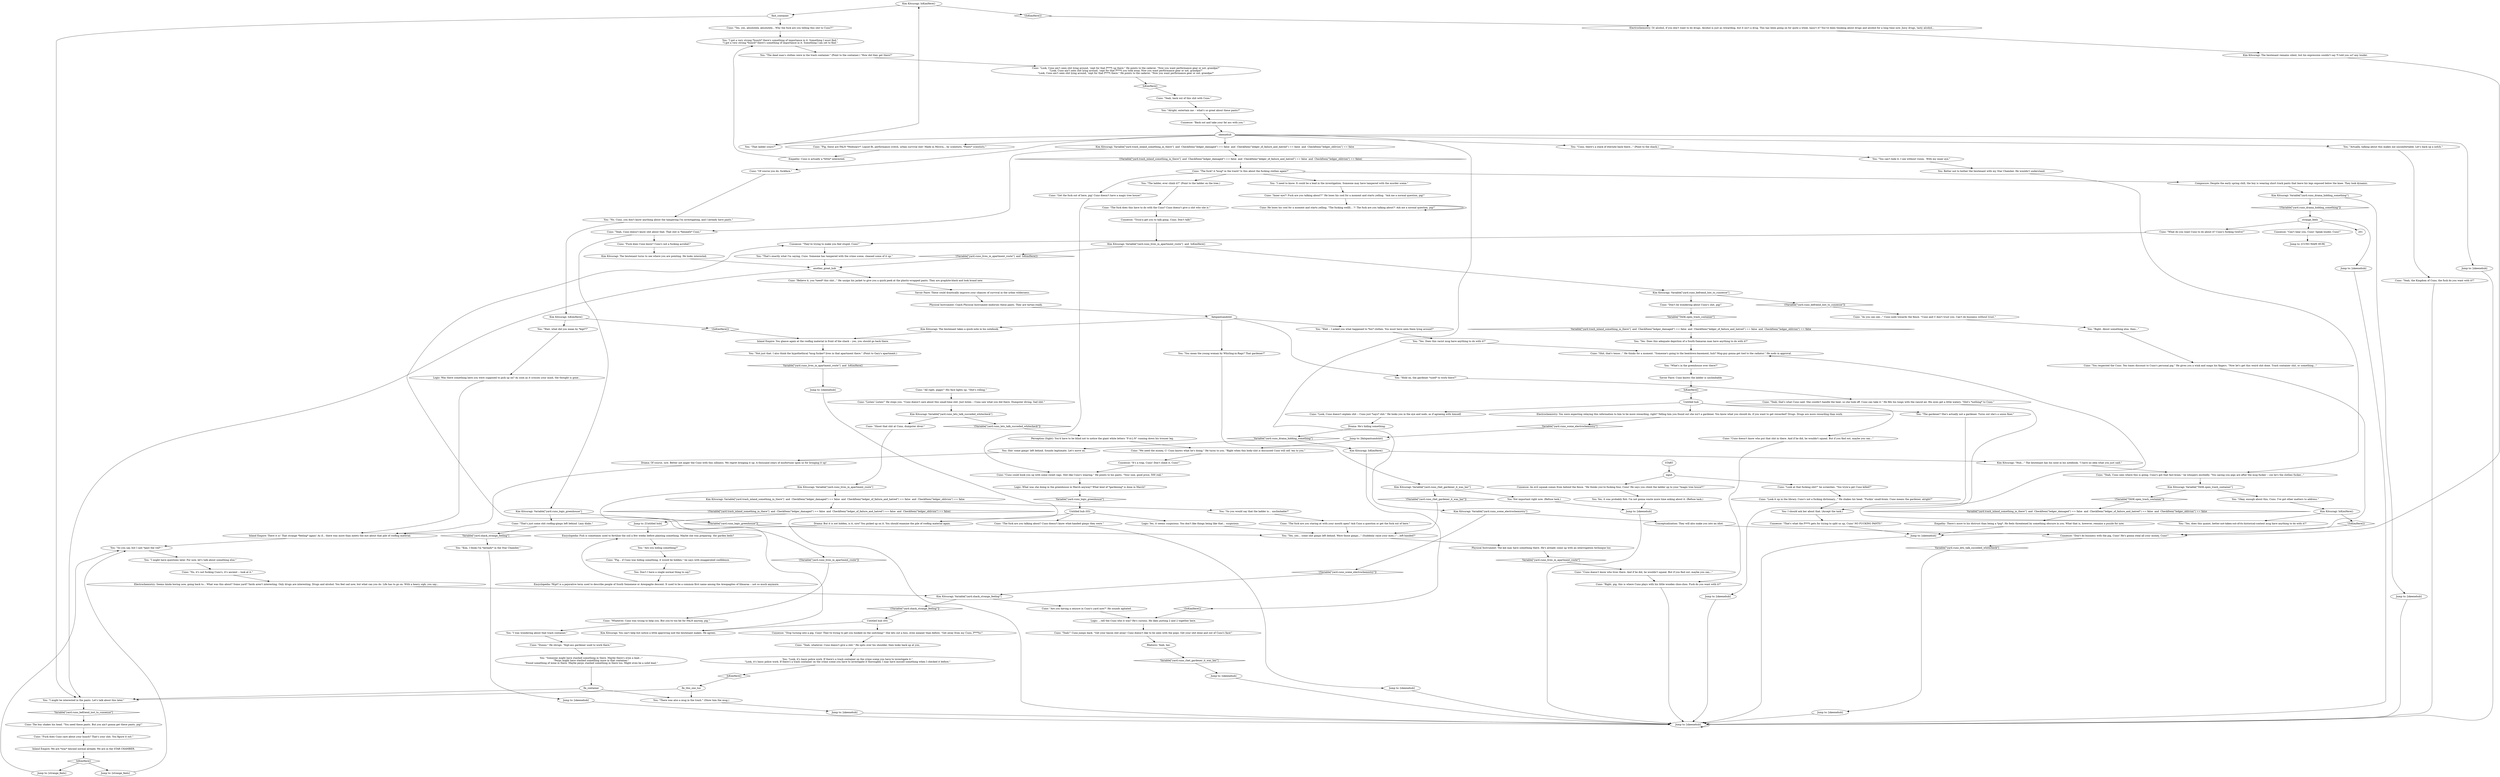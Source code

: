 # YARD / CUNO SCENE
# * Ask Cuno about the yard.
# ==================================================
digraph G {
	  0 [label="START"];
	  1 [label="input"];
	  2 [label="Cuno: The boy shakes his head. \"You need these pants. But you ain't gonna get these pants, pig!\""];
	  3 [label="Physical Instrument: Coach Physical Instrument endorses these pants. They are tartan-ready."];
	  4 [label="Savoir Faire: These could drastically improve your chances of survival in the urban wilderness."];
	  5 [label="You: \"Cuno, there's a stack of eternite back there...\" (Point to the shack.)"];
	  6 [label="Cuno: \"Yeah, that's what Cuno said. She couldn't handle the heat, so she took off. Cuno can take it.\" He fills his lungs with the rancid air. His eyes get a little watery. \"Shit's *nothing* to Cuno.\""];
	  7 [label="Drama: Of course, sire. Better not anger the Cuno with this silliness. We regret bringing it up. A thousand years of misfortune upon us for bringing it up!"];
	  8 [label="Cuno: \"Pig... if Cuno was hiding something, it would be hidden,\" he says with exaggerated confidence."];
	  9 [label="Cuno: \"Cuno doesn't know who lives there. And if he did, he wouldn't squeal. But if you find out, maybe you can...\""];
	  10 [label="Cuno: \"All right, piggo!\" His face lights up. \"Shit's rolling.\""];
	  11 [label="Cuno: \"As you can see...\" Cuno nods towards the fence. \"Cuno and C don't trust you. Can't do business without trust.\""];
	  12 [label="Perception (Sight): You'd have to be blind not to notice the giant white letters \"F-A-L-N\" running down his trouser leg."];
	  13 [label="Kim Kitsuragi: Variable[\"yard.cuno_drama_hidding_something\"]"];
	  14 [label="Variable[\"yard.cuno_drama_hidding_something\"]", shape=diamond];
	  15 [label="!(Variable[\"yard.cuno_drama_hidding_something\"])", shape=diamond];
	  16 [label="Jump to: [skeenehub]"];
	  17 [label="You: \"Not just that. I also think the hypothethical *mug fucker* lives in that apartment there.\" (Point to Gary's apartment.)"];
	  18 [label="Cunoesse: \"Stop turning into a pig, Cuno! They're trying to get you hooked on the snitching!\" She lets out a hiss, even meaner than before. \"Get away from my Cuno, f****ts!\""];
	  19 [label="Cuno: \"Yeah!\" Cuno jumps back. \"Get your bacon shit away! Cuno doesn't like to be seen with the popo. Get your shit done and out of Cuno's face!\""];
	  20 [label="Cuno: \"Yeah, whatever. Cuno doesn't give a shit.\" He spits over his shoulder, then looks back up at you."];
	  21 [label="Cuno: \"No, it's not fucking Cuno's, it's ancient -- look at it.\""];
	  22 [label="Kim Kitsuragi: IsKimHere()"];
	  23 [label="IsKimHere()", shape=diamond];
	  24 [label="!(IsKimHere())", shape=diamond];
	  25 [label="fixit_container"];
	  26 [label="Cuno: \"The fuck? A *mug* in the trash? Is this about the fucking clothes again?\""];
	  27 [label="Jump to: [skeenehub]"];
	  28 [label="Rhetoric: Yeah, her."];
	  29 [label="Drama: He's hiding something."];
	  30 [label="Untitled hub (05)"];
	  31 [label="Jump to: [CUNO MAIN HUB]"];
	  32 [label="You: \"Look, it's basic police work. If there's a trash container on the crime scene you have to investigate it.\"\n\"Look, it's basic police work. If there's a trash container on the crime scene you have to investigate it thoroughly. I may have missed something when I checked it before.\""];
	  33 [label="Cuno: \"Believe it, you *need* this shit...\" He unzips his jacket to give you a quick peek at the plastic-wrapped pants. They are graphite-black and look brand new."];
	  34 [label="Empathy: Cuno is actually a *little* interested."];
	  35 [label="Inland Empire: We are *way* beyond normal already. We are in the STAR CHAMBER."];
	  36 [label="Encyclopedia: *Kipt* is a pejorative term used to describe people of South Semenese or Areopagite descent. It used to be a common first name among the Areopagites of Iilmaraa -- not so much anymore."];
	  37 [label="You: \"Someone might have stashed something in there. Maybe there's even a lead...\"\n\"Perps might have stashed something more in that container.\"\n\"Found something of mine in there. Maybe perps stashed something in there too. Might even be a solid lead.\""];
	  38 [label="Cuno: \"Yes, yes, absolutely, absolutely... Why the fuck are you telling this shit to Cuno?!\""];
	  39 [label="fix_container"];
	  40 [label="You: \"Yes. Does this adequate depiction of a South-Samaran man have anything to do with it?\""];
	  41 [label="You: \"I need to know. It could be a lead in the investigation. Someone may have tampered with the murder scene.\""];
	  42 [label="Kim Kitsuragi: Variable[\"yard.cuno_logic_greenhouse\"]"];
	  43 [label="Variable[\"yard.cuno_logic_greenhouse\"]", shape=diamond];
	  44 [label="!(Variable[\"yard.cuno_logic_greenhouse\"])", shape=diamond];
	  45 [label="Cuno: \"That's just some shit roofing-gimps left behind. Lazy dinks.\""];
	  46 [label="You: \"You can't hide it, I see without vision.  With my inner eye.\""];
	  47 [label="Cuno: \"What do you want Cuno to do about it? Cuno's fucking twelve!\""];
	  48 [label="Electrochemistry: Or alcohol, if you don't want to do drugs. Alcohol is just as rewarding, but it isn't a drug. This has been going on for quite a while, hasn't it? You've been thinking about drugs and alcohol for a long time now. Juicy drugs, tasty alcohol..."];
	  49 [label="Jump to: [falnpantsandshit]"];
	  50 [label="Cunoesse: \"Don't do business with the pig, Cuno! He's gonna steal all your money, Cuno!\""];
	  51 [label="Cuno: \"Listen! Listen!\" He stops you. \"Cuno doesn't care about this small-time shit. Just listen -- Cuno saw what you did there. Dumpster diving. Sad shit.\""];
	  52 [label="Cuno: \"Inner eye?! Fuck are you talking about?!\" He loses his cool for a moment and starts yelling. \"Ask me a normal question, pig!\""];
	  53 [label="You: Better not to bother the lieutenant with my Star Chamber. He wouldn't understand."];
	  54 [label="Jump to: [strange_feels]"];
	  55 [label="Logic: ...tell the Cuno who it was? He's curious. He likes putting 2 and 2 together here."];
	  56 [label="Cuno: \"Right, pig, this is where Cuno plays with his little wooden choo-choo. Fuck do you want with it?\""];
	  57 [label="Cunoesse: An evil squeak comes from behind the fence. \"He thinks you're fucking four, Cuno! He says you climb the ladder up to your *magic tree house*!\""];
	  58 [label="Electrochemistry: Seems kinda boring now, going back to... What was this about? Some yard? Yards aren't interesting. Only drugs are interesting. Drugs and alcohol. You feel sad now, but what can you do. Life has to go on. With a heavy sigh, you say..."];
	  59 [label="Kim Kitsuragi: The lieutenant remains silent, but his expression couldn't say *I told you so* any louder."];
	  60 [label="Cuno: \"Yeah, back out of this shit with Cuno.\""];
	  61 [label="Cuno: \"Yeah, the Kingdom of Cuno, the fuck do you want with it?\""];
	  62 [label="Cuno: \"Look at that fucking shit?\" he screeches. \"You tryin'a get Cuno killed?\""];
	  63 [label="Cuno: \"The fuck does this have to do with the Cuno? Cuno doesn't give a shit who she is.\""];
	  64 [label="Jump to: [skeenehub]"];
	  65 [label="Kim Kitsuragi: Variable[\"yard.cuno_lives_in_apartment_route\"]"];
	  66 [label="Variable[\"yard.cuno_lives_in_apartment_route\"]", shape=diamond];
	  67 [label="!(Variable[\"yard.cuno_lives_in_apartment_route\"])", shape=diamond];
	  68 [label="Kim Kitsuragi: Variable[\"yard.trash_inland_something_in_there\"]  and  CheckItem(\"ledger_damaged\") == false  and  CheckItem(\"ledger_of_failure_and_hatred\") == false  and  CheckItem(\"ledger_oblivion\") == false"];
	  69 [label="Variable[\"yard.trash_inland_something_in_there\"]  and  CheckItem(\"ledger_damaged\") == false  and  CheckItem(\"ledger_of_failure_and_hatred\") == false  and  CheckItem(\"ledger_oblivion\") == false", shape=diamond];
	  70 [label="!(Variable[\"yard.trash_inland_something_in_there\"]  and  CheckItem(\"ledger_damaged\") == false  and  CheckItem(\"ledger_of_failure_and_hatred\") == false  and  CheckItem(\"ledger_oblivion\") == false)", shape=diamond];
	  71 [label="You: \"So you would say that the ladder is... unclimbable?\""];
	  72 [label="Cuno: \"Look it up in the library. Cuno's not a fucking dictionary...\" He shakes his head. \"Fuckin' small-brain. Cuno means the gardener, alright?\""];
	  73 [label="Logic: Was there something here you were supposed to pick up on? As soon as it crosses your mind, the thought is gone..."];
	  74 [label="strange_feels"];
	  75 [label="You: \"So you say, but I saw *past the veil*.\""];
	  76 [label="Jump to: [skeenehub]"];
	  77 [label="Jump to: [skeenehub]"];
	  78 [label="skeenehub"];
	  79 [label="Jump to: [skeenehub]"];
	  80 [label="You: \"No. Cuno, you don't know anything about the tampering I'm investigating, and I already have pants.\""];
	  81 [label="You: \"Wait -- I asked you what happened to *his* clothes. You must have seen them lying around?\""];
	  82 [label="You: \"Hold on, the gardener *used* to work there?\""];
	  83 [label="Cuno: \"Cuno doesn't know who put that shit in there. And if he did, he wouldn't squeal. But if you find out, maybe you can...\""];
	  84 [label="Cuno: \"Whatever. Cuno was trying to help you. But you're too fat for FALN anyway, pig.\""];
	  85 [label="Kim Kitsuragi: IsKimHere()"];
	  86 [label="IsKimHere()", shape=diamond];
	  87 [label="!(IsKimHere())", shape=diamond];
	  88 [label="You: \"Wait, what did you mean by *kipt*?\""];
	  89 [label="You: \"The gardener? She's actually not a gardener. Turns out she's a union fixer.\""];
	  90 [label="Cuno: \"Look, Cuno doesn't explain shit -- Cuno just *says* shit.\" He looks you in the eye and nods, as if agreeing with himself."];
	  91 [label="Kim Kitsuragi: Variable[\"yard.cuno_rhet_gardener_it_was_her\"]"];
	  92 [label="Variable[\"yard.cuno_rhet_gardener_it_was_her\"]", shape=diamond];
	  93 [label="!(Variable[\"yard.cuno_rhet_gardener_it_was_her\"])", shape=diamond];
	  94 [label="You: Not important right now. (Refuse task.)"];
	  95 [label="Drama: But it is not hidden, is it, sire? You picked up on it. You should examine the pile of roofing material again."];
	  96 [label="You: Don't I have a single normal thing to say?"];
	  97 [label="Cunoesse: \"Can't hear you, Cuno! Speak louder, Cuno!\""];
	  98 [label="Kim Kitsuragi: Variable[\"TASK.open_trash_container\"]"];
	  99 [label="Variable[\"TASK.open_trash_container\"]", shape=diamond];
	  100 [label="!(Variable[\"TASK.open_trash_container\"])", shape=diamond];
	  101 [label="You: \"Okay, enough about this, Cuno. I've got other matters to address.\""];
	  102 [label="You: \"I might be interested in the pants. Let's talk about this later.\""];
	  103 [label="Kim Kitsuragi: The lieutenant takes a quick note in his notebook."];
	  104 [label="Untitled hub"];
	  105 [label="Encyclopedia: Fish is sometimes used to fertilize the soil a few weeks before planting something. Maybe she was preparing  the garden beds?"];
	  106 [label="Untitled hub (03)"];
	  107 [label="You: \"Are you hiding something?\""];
	  108 [label="You: Shit 'some gimps' left behind. Sounds legitimate. Let's move on."];
	  109 [label="Kim Kitsuragi: IsKimHere()"];
	  110 [label="IsKimHere()", shape=diamond];
	  111 [label="!(IsKimHere())", shape=diamond];
	  112 [label="Kim Kitsuragi: \"Huh...\" The lieutenant has his nose in his notebook. \"I have no idea what you just said.\""];
	  113 [label="Jump to: [skeenehub]"];
	  114 [label="Cuno: \"Cuno could hook you up with some sweet rags. Shit like Cuno's wearing.\" He points to his pants. \"Your size, good price, 500 reál.\""];
	  115 [label="Kim Kitsuragi: Variable[\"yard.cuno_lets_talk_succeded_whitecheck\"]"];
	  116 [label="Variable[\"yard.cuno_lets_talk_succeded_whitecheck\"]", shape=diamond];
	  117 [label="!(Variable[\"yard.cuno_lets_talk_succeded_whitecheck\"])", shape=diamond];
	  118 [label="Cuno: \"Shoot that shit at Cuno, dumpster diver.\""];
	  119 [label="Cuno: \"You respected the Cuno. Ten times discount to Cuno's personal pig.\" He gives you a wink and snaps his fingers. \"Now let's get this weird shit done. Trash container shit, or something...\""];
	  120 [label="Cunoesse: \"It's a trap, Cuno! Don't climb it, Cuno!\""];
	  121 [label="Inland Empire: You glance again at the roofing material in front of the shack -- yes, you should go back there."];
	  122 [label="You: \"That's exactly what I'm saying, Cuno. Someone has tampered with the crime scene, cleaned some of it up.\""];
	  123 [label="Kim Kitsuragi: You can't help but notice a little approving nod the lieutenant makes. He agrees."];
	  124 [label="fix_this_one_too"];
	  125 [label="Empathy: There's more to his distrust than being a *pig*. He feels threatened by something obscure in you. What that is, however, remains a puzzle for now."];
	  126 [label="You: \"Right. About something else, then...\""];
	  127 [label="Cuno: \"Fuck does Cuno know? Cuno's not a fucking acrobat!\""];
	  128 [label="Cuno: \"The fuck are you staring at with your mouth open? Ask Cuno a question or get the fuck out of here.\""];
	  129 [label="Jump to: [skeenehub]"];
	  130 [label="Kim Kitsuragi: Variable[\"yard.shack_strange_feeling\"]"];
	  131 [label="Variable[\"yard.shack_strange_feeling\"]", shape=diamond];
	  132 [label="!(Variable[\"yard.shack_strange_feeling\"])", shape=diamond];
	  133 [label="Cuno: \"Are you having a seizure in Cuno's yard now?\" He sounds agitated."];
	  134 [label="Cuno: \"Yeah, Cuno sees where this is going. Cuno's got that fast-brain,\" he whispers excitedly. \"You saying you pigs are after the mug fucker -- coz he's the clothes fucker...\""];
	  135 [label="Cuno: \"Shit, that's tense...\" He thinks for a moment. \"Someone's going to the beatdown-basement, huh? Mug-guy gonna get tied to the radiator.\" He nods in approval."];
	  136 [label="another_great_hub"];
	  137 [label="Jump to: [Untitled hub]"];
	  138 [label="You: I should ask her about that. (Accept the task.)"];
	  139 [label="Cuno: \"The fuck are you talking about? Cuno doesn't know what-handed gimps they were.\""];
	  140 [label="Physical Instrument: The kid may have something there. He's already come up with an interrogation technique too."];
	  141 [label="You: \"What's in the greenhouse over there?\""];
	  142 [label="Cuno: \"Of course you do, fuckface.\""];
	  143 [label="Kim Kitsuragi: IsKimHere()"];
	  144 [label="IsKimHere()", shape=diamond];
	  145 [label="!(IsKimHere())", shape=diamond];
	  146 [label="You: \"Yes, does this quaint, better-not-taken-out-of-its-historical-context mug have anything to do with it?\""];
	  147 [label="You: \"The ladder, ever climb it?\" (Point to the ladder on the tree.)"];
	  148 [label="Jump to: [skeenehub]"];
	  149 [label="Cunoesse: \"They're trying to make you feel stupid, Cuno!\""];
	  150 [label="Cuno: He loses his cool for a moment and starts yelling. \"The fucking wellll... ?! The fuck are you talking about?! Ask me a normal question, pig!\""];
	  151 [label="You: \"I might have questions later. For now, let's talk about something else.\""];
	  152 [label="You: \"That ladder yours?\""];
	  153 [label="Kim Kitsuragi: Variable[\"yard.trash_inland_something_in_there\"]  and  CheckItem(\"ledger_damaged\") == false  and  CheckItem(\"ledger_of_failure_and_hatred\") == false  and  CheckItem(\"ledger_oblivion\") == false"];
	  154 [label="Variable[\"yard.trash_inland_something_in_there\"]  and  CheckItem(\"ledger_damaged\") == false  and  CheckItem(\"ledger_of_failure_and_hatred\") == false  and  CheckItem(\"ledger_oblivion\") == false", shape=diamond];
	  155 [label="!(Variable[\"yard.trash_inland_something_in_there\"]  and  CheckItem(\"ledger_damaged\") == false  and  CheckItem(\"ledger_of_failure_and_hatred\") == false  and  CheckItem(\"ledger_oblivion\") == false)", shape=diamond];
	  156 [label="Cuno: \"Yeah, Cuno doesn't know shit about that. That shit is *beneath* Cuno.\""];
	  157 [label="Cuno: \"Look, Cuno ain't seen shit lying around, 'cept for that f****t up there.\" He points to the cadaver. \"Now you want performance gear or not, grandpa?\"\n\"Look, Cuno ain't seen shit lying around, 'cept for that f****t you took away. Now you want performance gear or not, grandpa?\"\n\"Look, Cuno ain't seen shit lying around, 'cept for that f****t there.\" He points to the cadaver. \"Now you want performance gear or not, grandpa?\""];
	  158 [label="You: \"Yes. Does this racist mug have anything to do with it?\""];
	  159 [label="Cuno: \"Get the fuck out of here, pig! Cuno doesn't have a magic tree house!\""];
	  160 [label="You: Yes, it was probably fish. I'm not gonna waste more time asking about it. (Refuse task.)"];
	  161 [label="Logic: Yes, it seems suspicious. You don't like things being like that... suspicious."];
	  162 [label="Cunoesse: \"That's what the f****t gets for trying to split us up, Cuno! NO FUCKING PANTS!\""];
	  163 [label="Cuno: \"Fuck does Cuno care about your hunch? That's your shit. You figure it out.\""];
	  164 [label="You: \"The dead man's clothes were in the trash container.\" (Point to the container.) \"How did they get there?\""];
	  165 [label="Cuno: \"Pig, these are FALN *Modulars*! Liquid fit, performance crotch, urban survival shit! Made in Mirova... by scientists. *Pants* scientists.\""];
	  166 [label="Cunoesse: \"Back out and take your fat ass with you.\""];
	  167 [label="You: \"Alright, entertain me -- what's so great about these pants?\""];
	  168 [label="You: \"You mean the young woman by Whirling-in-Rags? That gardener?\""];
	  169 [label="Electrochemistry: You were expecting relaying this information to him to be more rewarding, right? Telling him you found out she isn't a gardener. You know what you should do, if you want to get rewarded? Drugs. Drugs are more rewarding than work."];
	  170 [label="Cunoesse: \"Tryin'a get you to talk gimp, Cuno. Don't talk!\""];
	  171 [label="Jump to: [skeenehub]"];
	  172 [label="You: \"I got a very strong *hunch* there's something of importance in it. Something I must find.\"\n\"I got a very strong *hunch* there's something of importance in it. Something I am yet to find.\""];
	  173 [label="You: \"There was also a mug in the trash.\" (Show him the mug.)"];
	  174 [label="You: \"Actually, talking about this makes me uncomfortable. Let's back up a notch.\""];
	  175 [label="Composure: Despite the early spring chill, the boy is wearing short track pants that leave his legs exposed below the knee. They look dynamic."];
	  176 [label="Logic: What was she doing in the greenhouse in March anyway? What kind of *gardening* is done in March?"];
	  177 [label="Jump to: [skeenehub]"];
	  178 [label="Inland Empire: There it is! That strange *feeling* again! As if... there was more than meets the eye about that pile of roofing material."];
	  179 [label="You: \"Kim, I think I'm *already* in the Star Chamber.\""];
	  180 [label="Jump to: [strange_feels]"];
	  181 [label="Kim Kitsuragi: Variable[\"yard.cuno_lives_in_apartment_route\"]  and  IsKimHere()"];
	  182 [label="Variable[\"yard.cuno_lives_in_apartment_route\"]  and  IsKimHere()", shape=diamond];
	  183 [label="!(Variable[\"yard.cuno_lives_in_apartment_route\"]  and  IsKimHere())", shape=diamond];
	  184 [label="Kim Kitsuragi: Variable[\"yard.cuno_befriend_lost_to_cunoesse\"]"];
	  185 [label="Variable[\"yard.cuno_befriend_lost_to_cunoesse\"]", shape=diamond];
	  186 [label="!(Variable[\"yard.cuno_befriend_lost_to_cunoesse\"])", shape=diamond];
	  187 [label="Cuno: \"Don't be wondering about Cuno's shit, pig!\""];
	  188 [label="Cuno: \"Dunno.\" He shrugs. \"Kipt-ass gardener used to work there.\""];
	  189 [label="Savoir Faire: Cuno knows the ladder is unclimbable."];
	  190 [label="Kim Kitsuragi: The lieutenant turns to see where you are pointing. He looks interested."];
	  191 [label="Jump to: [skeenehub]"];
	  192 [label="You: \"I was wondering about that trash container.\""];
	  193 [label="Kim Kitsuragi: Variable[\"yard.cuno_scene_electrochemistry\"]"];
	  194 [label="Variable[\"yard.cuno_scene_electrochemistry\"]", shape=diamond];
	  195 [label="!(Variable[\"yard.cuno_scene_electrochemistry\"])", shape=diamond];
	  196 [label="Conceptualization: They will also make you into an idiot."];
	  197 [label="falnpantsandshit"];
	  198 [label="Cuno: \"We need the money, C! Cuno knows what he's doing.\" He turns to you. \"Right when this body-shit is discussed Cuno will sell 'em to you.\""];
	  199 [label="Jump to: [skeenehub]"];
	  200 [label="You: \"Yes, yes... some shit gimps left behind. Were those gimps...\" (Suddenly raise your eyes.) \"...left-handed?\""];
	  0 -> 1
	  1 -> 57
	  1 -> 62
	  2 -> 163
	  3 -> 197
	  4 -> 3
	  5 -> 46
	  6 -> 138
	  7 -> 178
	  8 -> 96
	  9 -> 56
	  10 -> 51
	  11 -> 126
	  12 -> 198
	  13 -> 16
	  13 -> 15
	  14 -> 108
	  14 -> 109
	  15 -> 74
	  16 -> 79
	  17 -> 182
	  18 -> 20
	  19 -> 28
	  20 -> 32
	  21 -> 58
	  22 -> 24
	  22 -> 25
	  23 -> 124
	  24 -> 48
	  25 -> 102
	  25 -> 38
	  26 -> 41
	  26 -> 147
	  26 -> 175
	  26 -> 159
	  27 -> 79
	  28 -> 92
	  29 -> 14
	  30 -> 18
	  30 -> 123
	  32 -> 23
	  33 -> 4
	  34 -> 172
	  35 -> 110
	  36 -> 105
	  37 -> 39
	  38 -> 172
	  39 -> 173
	  39 -> 102
	  40 -> 135
	  41 -> 52
	  42 -> 44
	  42 -> 45
	  43 -> 106
	  44 -> 200
	  45 -> 131
	  46 -> 53
	  47 -> 149
	  48 -> 59
	  49 -> 198
	  50 -> 116
	  51 -> 115
	  52 -> 150
	  53 -> 134
	  54 -> 75
	  55 -> 19
	  56 -> 79
	  57 -> 160
	  58 -> 130
	  59 -> 50
	  60 -> 167
	  61 -> 79
	  62 -> 72
	  63 -> 170
	  64 -> 79
	  65 -> 67
	  65 -> 68
	  66 -> 9
	  67 -> 84
	  68 -> 70
	  68 -> 71
	  69 -> 125
	  70 -> 137
	  71 -> 128
	  72 -> 138
	  73 -> 178
	  74 -> 201
	  74 -> 76
	  74 -> 97
	  74 -> 47
	  75 -> 151
	  76 -> 79
	  77 -> 79
	  78 -> 193
	  78 -> 165
	  78 -> 5
	  78 -> 142
	  78 -> 174
	  78 -> 148
	  78 -> 152
	  78 -> 153
	  79 -> 79
	  80 -> 85
	  81 -> 158
	  82 -> 6
	  83 -> 56
	  84 -> 192
	  85 -> 88
	  85 -> 87
	  86 -> 104
	  87 -> 121
	  88 -> 73
	  89 -> 64
	  90 -> 29
	  91 -> 93
	  91 -> 94
	  92 -> 177
	  93 -> 200
	  94 -> 129
	  95 -> 178
	  96 -> 36
	  97 -> 31
	  98 -> 100
	  98 -> 101
	  99 -> 154
	  100 -> 69
	  101 -> 143
	  102 -> 185
	  103 -> 121
	  104 -> 169
	  104 -> 89
	  104 -> 90
	  104 -> 83
	  105 -> 107
	  106 -> 161
	  106 -> 139
	  106 -> 95
	  107 -> 8
	  108 -> 7
	  109 -> 112
	  109 -> 111
	  110 -> 180
	  110 -> 54
	  111 -> 55
	  112 -> 134
	  113 -> 79
	  114 -> 176
	  115 -> 117
	  115 -> 118
	  116 -> 199
	  117 -> 12
	  118 -> 65
	  119 -> 77
	  120 -> 114
	  121 -> 17
	  122 -> 136
	  123 -> 149
	  124 -> 173
	  124 -> 102
	  125 -> 77
	  126 -> 119
	  127 -> 190
	  128 -> 200
	  129 -> 79
	  130 -> 132
	  130 -> 133
	  131 -> 179
	  132 -> 30
	  133 -> 55
	  134 -> 98
	  135 -> 141
	  136 -> 33
	  136 -> 102
	  137 -> 105
	  138 -> 162
	  139 -> 171
	  140 -> 66
	  141 -> 189
	  142 -> 80
	  143 -> 145
	  143 -> 146
	  144 -> 60
	  145 -> 50
	  146 -> 135
	  147 -> 63
	  148 -> 79
	  149 -> 122
	  150 -> 150
	  151 -> 21
	  152 -> 22
	  153 -> 155
	  153 -> 156
	  154 -> 40
	  155 -> 26
	  156 -> 42
	  156 -> 127
	  157 -> 144
	  158 -> 135
	  159 -> 114
	  160 -> 129
	  161 -> 200
	  162 -> 77
	  163 -> 35
	  164 -> 157
	  165 -> 34
	  166 -> 78
	  167 -> 166
	  168 -> 91
	  169 -> 194
	  170 -> 181
	  171 -> 79
	  172 -> 164
	  173 -> 27
	  174 -> 61
	  175 -> 13
	  176 -> 43
	  177 -> 79
	  178 -> 75
	  179 -> 113
	  180 -> 75
	  181 -> 184
	  181 -> 183
	  182 -> 191
	  183 -> 136
	  184 -> 186
	  184 -> 187
	  185 -> 2
	  186 -> 11
	  187 -> 99
	  188 -> 37
	  189 -> 86
	  190 -> 136
	  191 -> 79
	  192 -> 188
	  193 -> 195
	  193 -> 196
	  194 -> 49
	  195 -> 130
	  196 -> 50
	  197 -> 168
	  197 -> 81
	  197 -> 82
	  197 -> 103
	  198 -> 120
	  199 -> 79
	  200 -> 140
}

